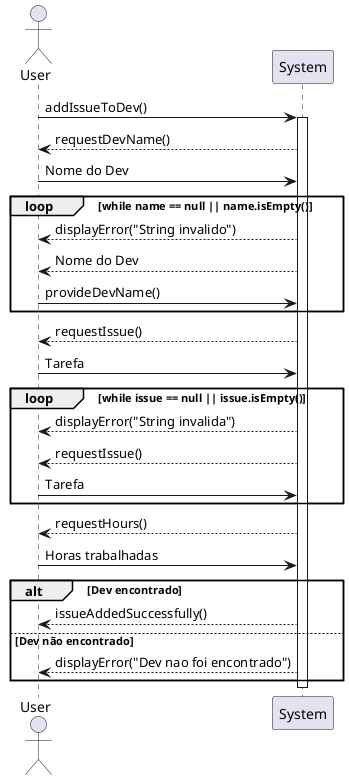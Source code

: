 @startuml
actor User
participant "System" as System

User -> System : addIssueToDev()
activate System

System --> User : requestDevName()
User -> System : Nome do Dev

loop while name == null || name.isEmpty()
    System --> User : displayError("String invalido")
    System --> User : Nome do Dev
    User -> System : provideDevName()
end

System --> User : requestIssue()
User -> System : Tarefa

loop while issue == null || issue.isEmpty()
    System --> User : displayError("String invalida")
    System --> User : requestIssue()
    User -> System : Tarefa
end

System --> User : requestHours()
User -> System : Horas trabalhadas

alt Dev encontrado
    System --> User : issueAddedSuccessfully()
else Dev não encontrado
    System --> User : displayError("Dev nao foi encontrado")
end

deactivate System
@enduml

